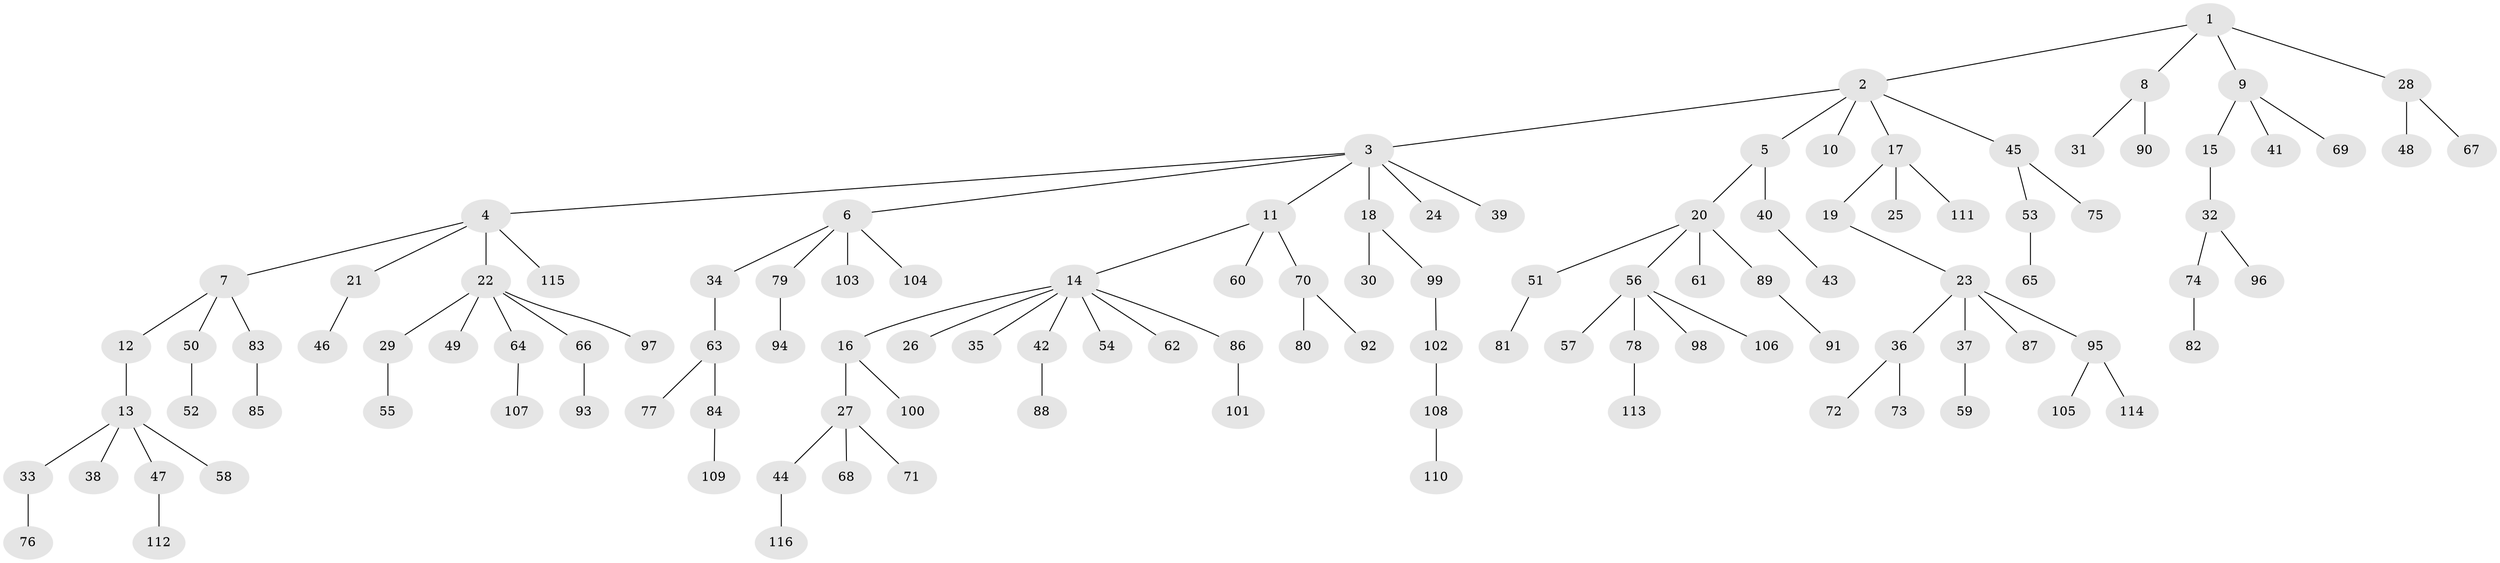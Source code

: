 // Generated by graph-tools (version 1.1) at 2025/53/03/09/25 04:53:36]
// undirected, 116 vertices, 115 edges
graph export_dot {
graph [start="1"]
  node [color=gray90,style=filled];
  1;
  2;
  3;
  4;
  5;
  6;
  7;
  8;
  9;
  10;
  11;
  12;
  13;
  14;
  15;
  16;
  17;
  18;
  19;
  20;
  21;
  22;
  23;
  24;
  25;
  26;
  27;
  28;
  29;
  30;
  31;
  32;
  33;
  34;
  35;
  36;
  37;
  38;
  39;
  40;
  41;
  42;
  43;
  44;
  45;
  46;
  47;
  48;
  49;
  50;
  51;
  52;
  53;
  54;
  55;
  56;
  57;
  58;
  59;
  60;
  61;
  62;
  63;
  64;
  65;
  66;
  67;
  68;
  69;
  70;
  71;
  72;
  73;
  74;
  75;
  76;
  77;
  78;
  79;
  80;
  81;
  82;
  83;
  84;
  85;
  86;
  87;
  88;
  89;
  90;
  91;
  92;
  93;
  94;
  95;
  96;
  97;
  98;
  99;
  100;
  101;
  102;
  103;
  104;
  105;
  106;
  107;
  108;
  109;
  110;
  111;
  112;
  113;
  114;
  115;
  116;
  1 -- 2;
  1 -- 8;
  1 -- 9;
  1 -- 28;
  2 -- 3;
  2 -- 5;
  2 -- 10;
  2 -- 17;
  2 -- 45;
  3 -- 4;
  3 -- 6;
  3 -- 11;
  3 -- 18;
  3 -- 24;
  3 -- 39;
  4 -- 7;
  4 -- 21;
  4 -- 22;
  4 -- 115;
  5 -- 20;
  5 -- 40;
  6 -- 34;
  6 -- 79;
  6 -- 103;
  6 -- 104;
  7 -- 12;
  7 -- 50;
  7 -- 83;
  8 -- 31;
  8 -- 90;
  9 -- 15;
  9 -- 41;
  9 -- 69;
  11 -- 14;
  11 -- 60;
  11 -- 70;
  12 -- 13;
  13 -- 33;
  13 -- 38;
  13 -- 47;
  13 -- 58;
  14 -- 16;
  14 -- 26;
  14 -- 35;
  14 -- 42;
  14 -- 54;
  14 -- 62;
  14 -- 86;
  15 -- 32;
  16 -- 27;
  16 -- 100;
  17 -- 19;
  17 -- 25;
  17 -- 111;
  18 -- 30;
  18 -- 99;
  19 -- 23;
  20 -- 51;
  20 -- 56;
  20 -- 61;
  20 -- 89;
  21 -- 46;
  22 -- 29;
  22 -- 49;
  22 -- 64;
  22 -- 66;
  22 -- 97;
  23 -- 36;
  23 -- 37;
  23 -- 87;
  23 -- 95;
  27 -- 44;
  27 -- 68;
  27 -- 71;
  28 -- 48;
  28 -- 67;
  29 -- 55;
  32 -- 74;
  32 -- 96;
  33 -- 76;
  34 -- 63;
  36 -- 72;
  36 -- 73;
  37 -- 59;
  40 -- 43;
  42 -- 88;
  44 -- 116;
  45 -- 53;
  45 -- 75;
  47 -- 112;
  50 -- 52;
  51 -- 81;
  53 -- 65;
  56 -- 57;
  56 -- 78;
  56 -- 98;
  56 -- 106;
  63 -- 77;
  63 -- 84;
  64 -- 107;
  66 -- 93;
  70 -- 80;
  70 -- 92;
  74 -- 82;
  78 -- 113;
  79 -- 94;
  83 -- 85;
  84 -- 109;
  86 -- 101;
  89 -- 91;
  95 -- 105;
  95 -- 114;
  99 -- 102;
  102 -- 108;
  108 -- 110;
}
